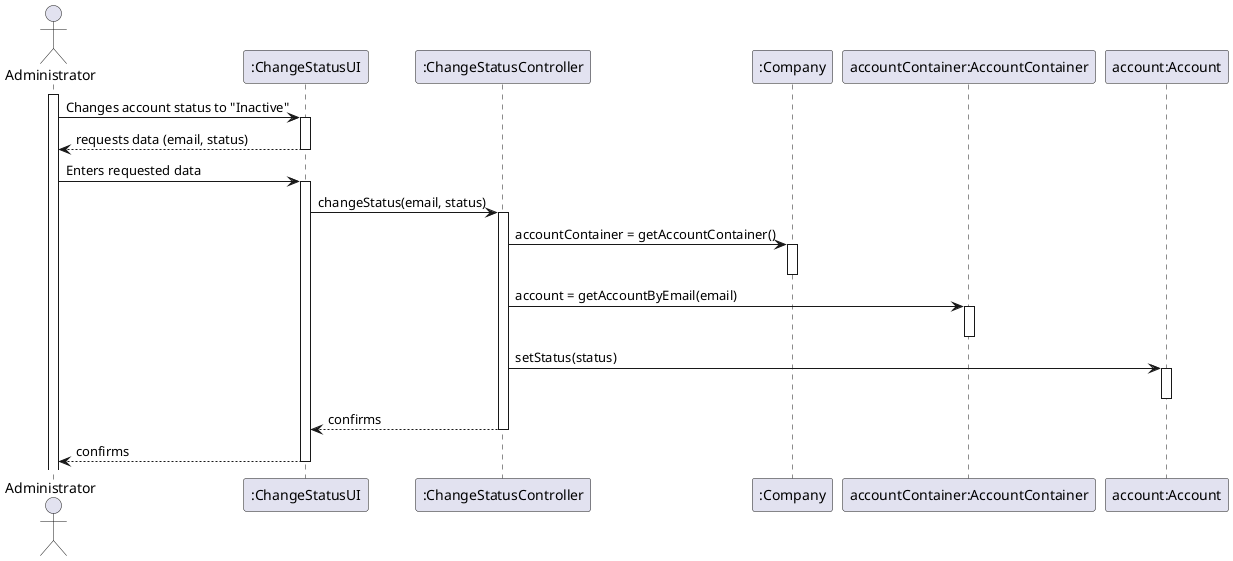 @startuml

actor "Administrator" as admin
participant ":ChangeStatusUI" as ui
participant ":ChangeStatusController" as controller
participant ":Company" as company
participant "accountContainer:AccountContainer" as container
participant "account:Account" as account

activate admin
admin -> ui : Changes account status to "Inactive"
activate ui
ui --> admin: requests data (email, status)
deactivate ui
admin -> ui: Enters requested data
activate ui
ui -> controller: changeStatus(email, status)
activate controller
controller -> company: accountContainer = getAccountContainer()
activate company
deactivate company
controller -> container: account = getAccountByEmail(email)
activate container
deactivate container
controller -> account: setStatus(status)
activate account
deactivate account
controller --> ui: confirms
deactivate controller
ui --> admin: confirms
deactivate ui

@enduml

